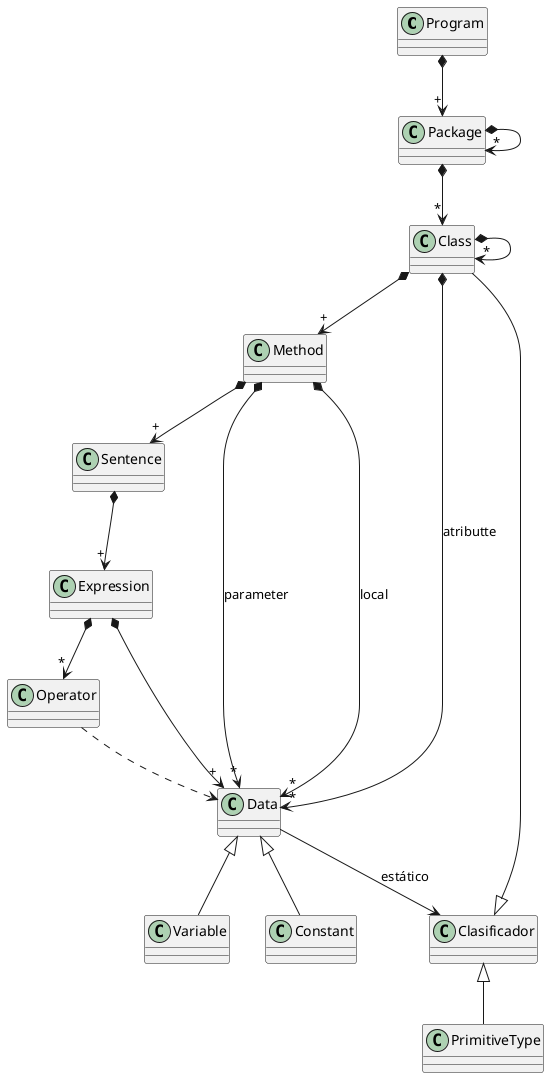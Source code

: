 @startuml

class Program
class Package
class Class
class Method
class Sentence
class Expression
class Operator
class Data
class Variable
class Constant

Program *-down-> "+" Package
Package *-down-> "*" Package
Package *-down-> "*" Class
Class *-down-> "*" Class
Class *-down-> "*" Data : atributte
Class *-down-> "+" Method
Method *-down-> "+" Sentence
Method *-down-> "*" Data : parameter
Method *-down-> "*" Data : local
Sentence *-down-> "+" Expression
Expression *-down-> "*" Operator
Expression *-down-> "+" Data
Data <|-down- Variable
Data <|-down- Constant
Operator ..> Data
Data --> Clasificador : estático
Clasificador <|-down- Class
Clasificador <|-down- PrimitiveType

@enduml